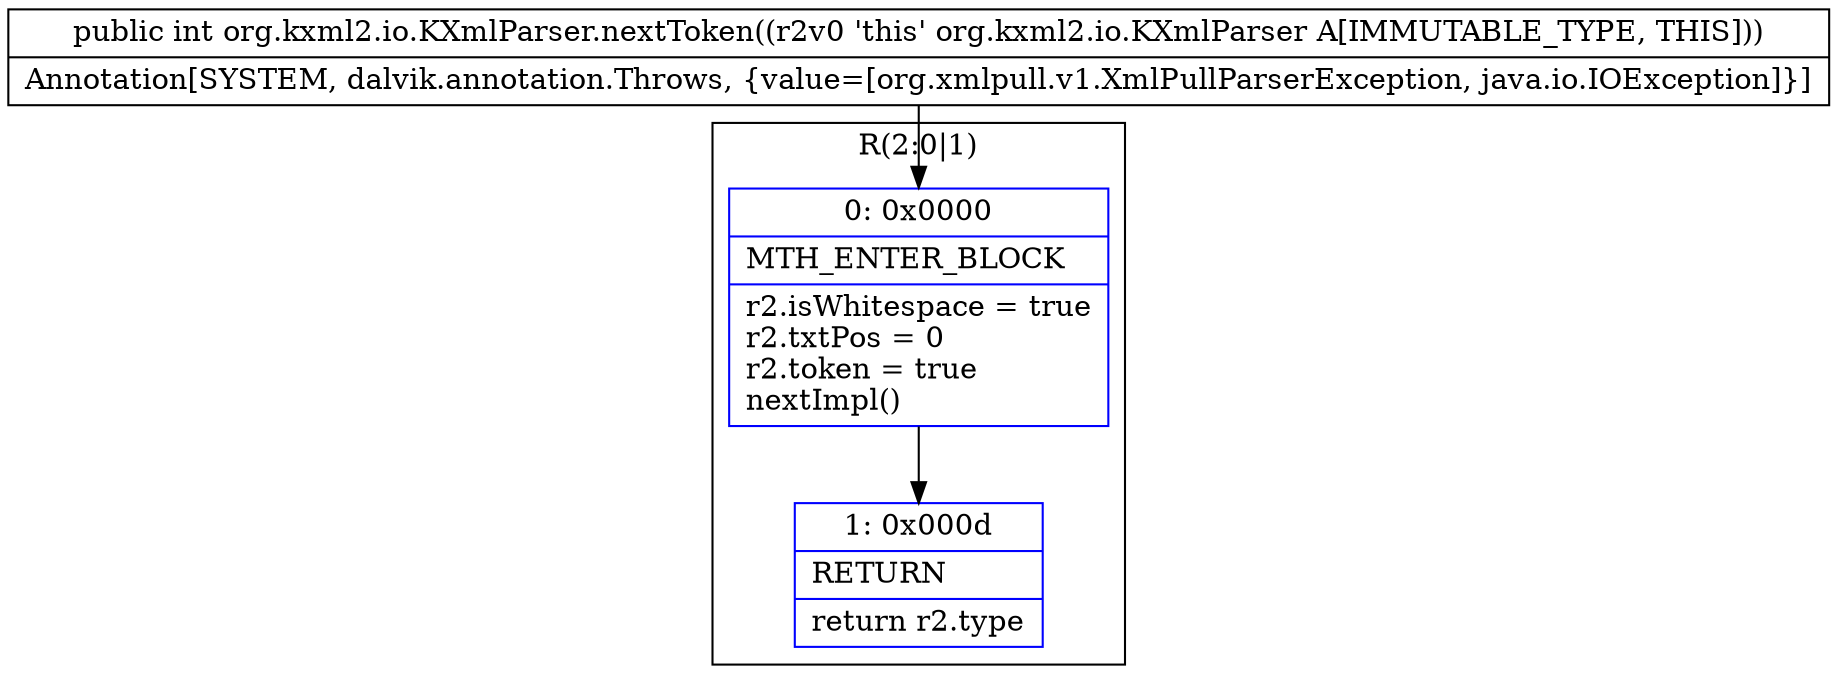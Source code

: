 digraph "CFG fororg.kxml2.io.KXmlParser.nextToken()I" {
subgraph cluster_Region_1229489366 {
label = "R(2:0|1)";
node [shape=record,color=blue];
Node_0 [shape=record,label="{0\:\ 0x0000|MTH_ENTER_BLOCK\l|r2.isWhitespace = true\lr2.txtPos = 0\lr2.token = true\lnextImpl()\l}"];
Node_1 [shape=record,label="{1\:\ 0x000d|RETURN\l|return r2.type\l}"];
}
MethodNode[shape=record,label="{public int org.kxml2.io.KXmlParser.nextToken((r2v0 'this' org.kxml2.io.KXmlParser A[IMMUTABLE_TYPE, THIS]))  | Annotation[SYSTEM, dalvik.annotation.Throws, \{value=[org.xmlpull.v1.XmlPullParserException, java.io.IOException]\}]\l}"];
MethodNode -> Node_0;
Node_0 -> Node_1;
}

